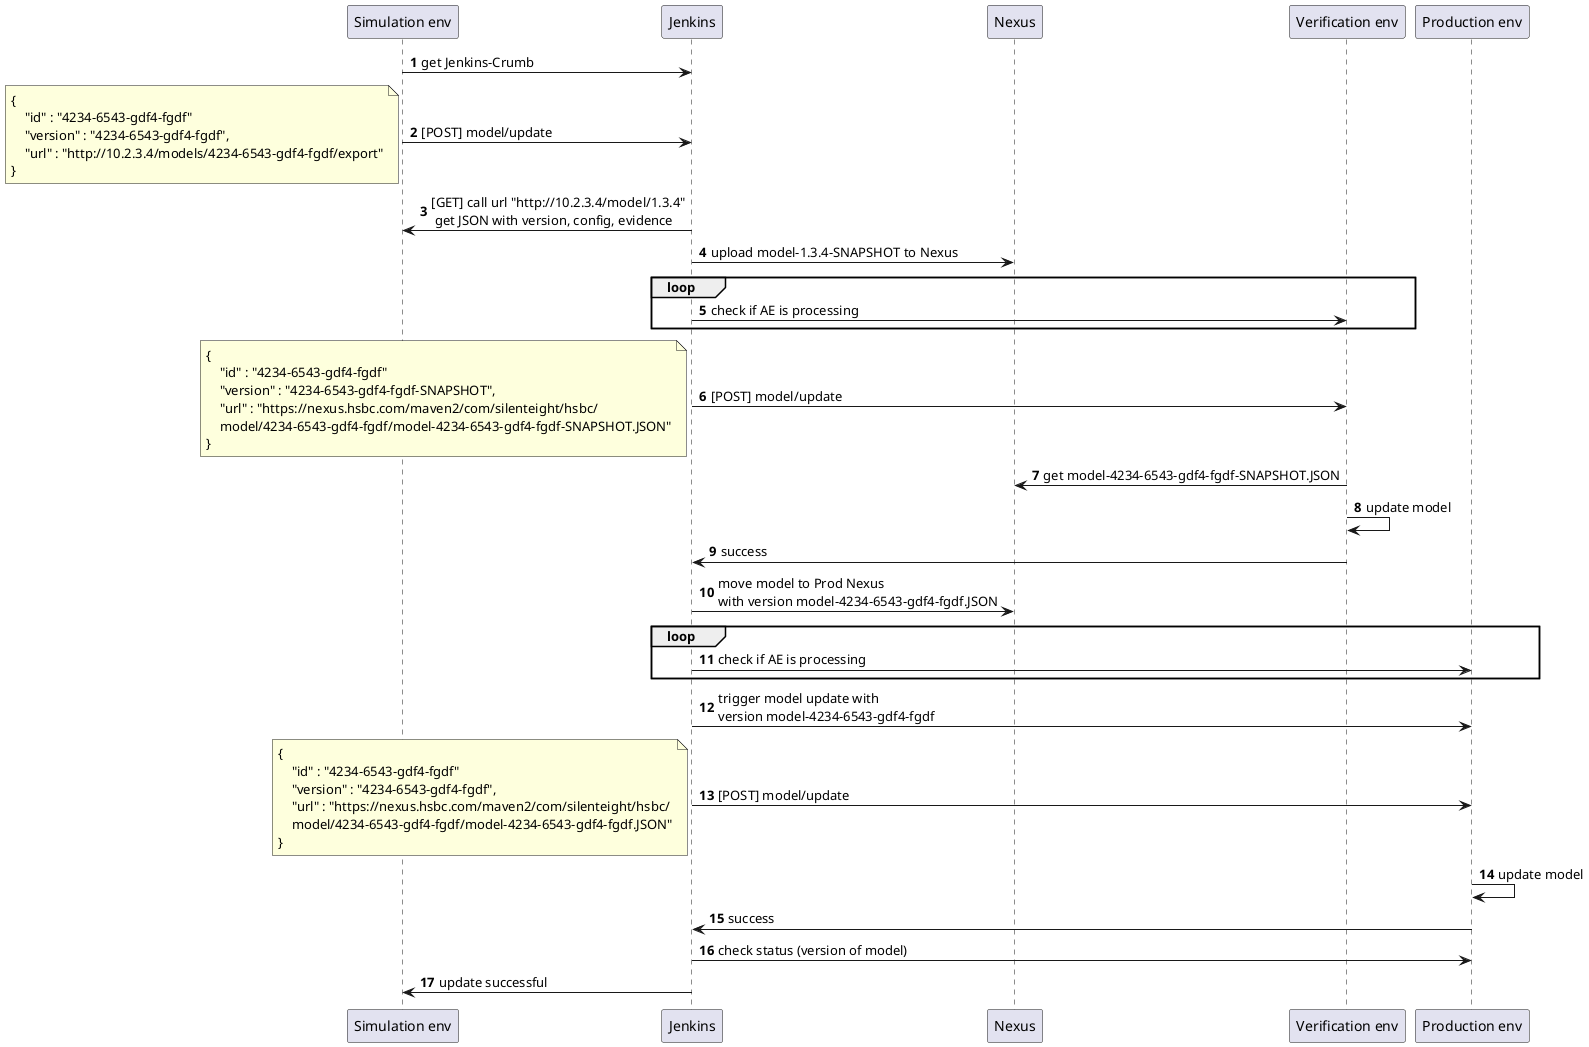 @startuml
participant "Simulation env" as a
participant Jenkins as b
participant Nexus as c
participant "Verification env" as d
participant "Production env" as e

autonumber

a -> b: get Jenkins-Crumb
a -> b: [POST] model/update
note left
{
    "id" : "4234-6543-gdf4-fgdf"
    "version" : "4234-6543-gdf4-fgdf",
    "url" : "http://10.2.3.4/models/4234-6543-gdf4-fgdf/export"
}
end note
b -> a: [GET] call url "http://10.2.3.4/model/1.3.4"\n get JSON with version, config, evidence
b -> c: upload model-1.3.4-SNAPSHOT to Nexus
loop
b -> d: check if AE is processing
end look
b -> d: [POST] model/update
note left
{
    "id" : "4234-6543-gdf4-fgdf"
    "version" : "4234-6543-gdf4-fgdf-SNAPSHOT",
    "url" : "https://nexus.hsbc.com/maven2/com/silenteight/hsbc/
    model/4234-6543-gdf4-fgdf/model-4234-6543-gdf4-fgdf-SNAPSHOT.JSON"
}
end note
d -> c: get model-4234-6543-gdf4-fgdf-SNAPSHOT.JSON
d -> d: update model
d -> b: success
b -> c: move model to Prod Nexus\nwith version model-4234-6543-gdf4-fgdf.JSON
loop
b -> e: check if AE is processing
end look
b -> e: trigger model update with \nversion model-4234-6543-gdf4-fgdf
b -> e: [POST] model/update
note left
{
    "id" : "4234-6543-gdf4-fgdf"
    "version" : "4234-6543-gdf4-fgdf",
    "url" : "https://nexus.hsbc.com/maven2/com/silenteight/hsbc/
    model/4234-6543-gdf4-fgdf/model-4234-6543-gdf4-fgdf.JSON"
}
end note
e -> e: update model
e -> b: success
b -> e: check status (version of model)
b -> a: update successful
@enduml
